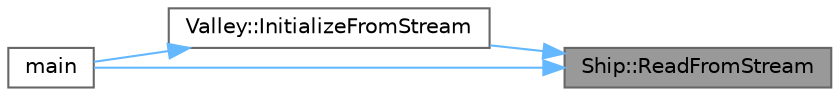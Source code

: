 digraph "Ship::ReadFromStream"
{
 // LATEX_PDF_SIZE
  bgcolor="transparent";
  edge [fontname=Helvetica,fontsize=10,labelfontname=Helvetica,labelfontsize=10];
  node [fontname=Helvetica,fontsize=10,shape=box,height=0.2,width=0.4];
  rankdir="RL";
  Node1 [id="Node000001",label="Ship::ReadFromStream",height=0.2,width=0.4,color="gray40", fillcolor="grey60", style="filled", fontcolor="black",tooltip="Reads ship data (buy and sell products) from a stream."];
  Node1 -> Node2 [id="edge1_Node000001_Node000002",dir="back",color="steelblue1",style="solid",tooltip=" "];
  Node2 [id="Node000002",label="Valley::InitializeFromStream",height=0.2,width=0.4,color="grey40", fillcolor="white", style="filled",URL="$classValley.html#aab63536d9205e6bbfede92c0c5d66d25",tooltip="Initializes the Valley from the input stream. This implies reading the products to be added to the Pr..."];
  Node2 -> Node3 [id="edge2_Node000002_Node000003",dir="back",color="steelblue1",style="solid",tooltip=" "];
  Node3 [id="Node000003",label="main",height=0.2,width=0.4,color="grey40", fillcolor="white", style="filled",URL="$program_8cc.html#ae66f6b31b5ad750f1fe042a706a4e3d4",tooltip="Entry point of the program."];
  Node1 -> Node3 [id="edge3_Node000001_Node000003",dir="back",color="steelblue1",style="solid",tooltip=" "];
}
